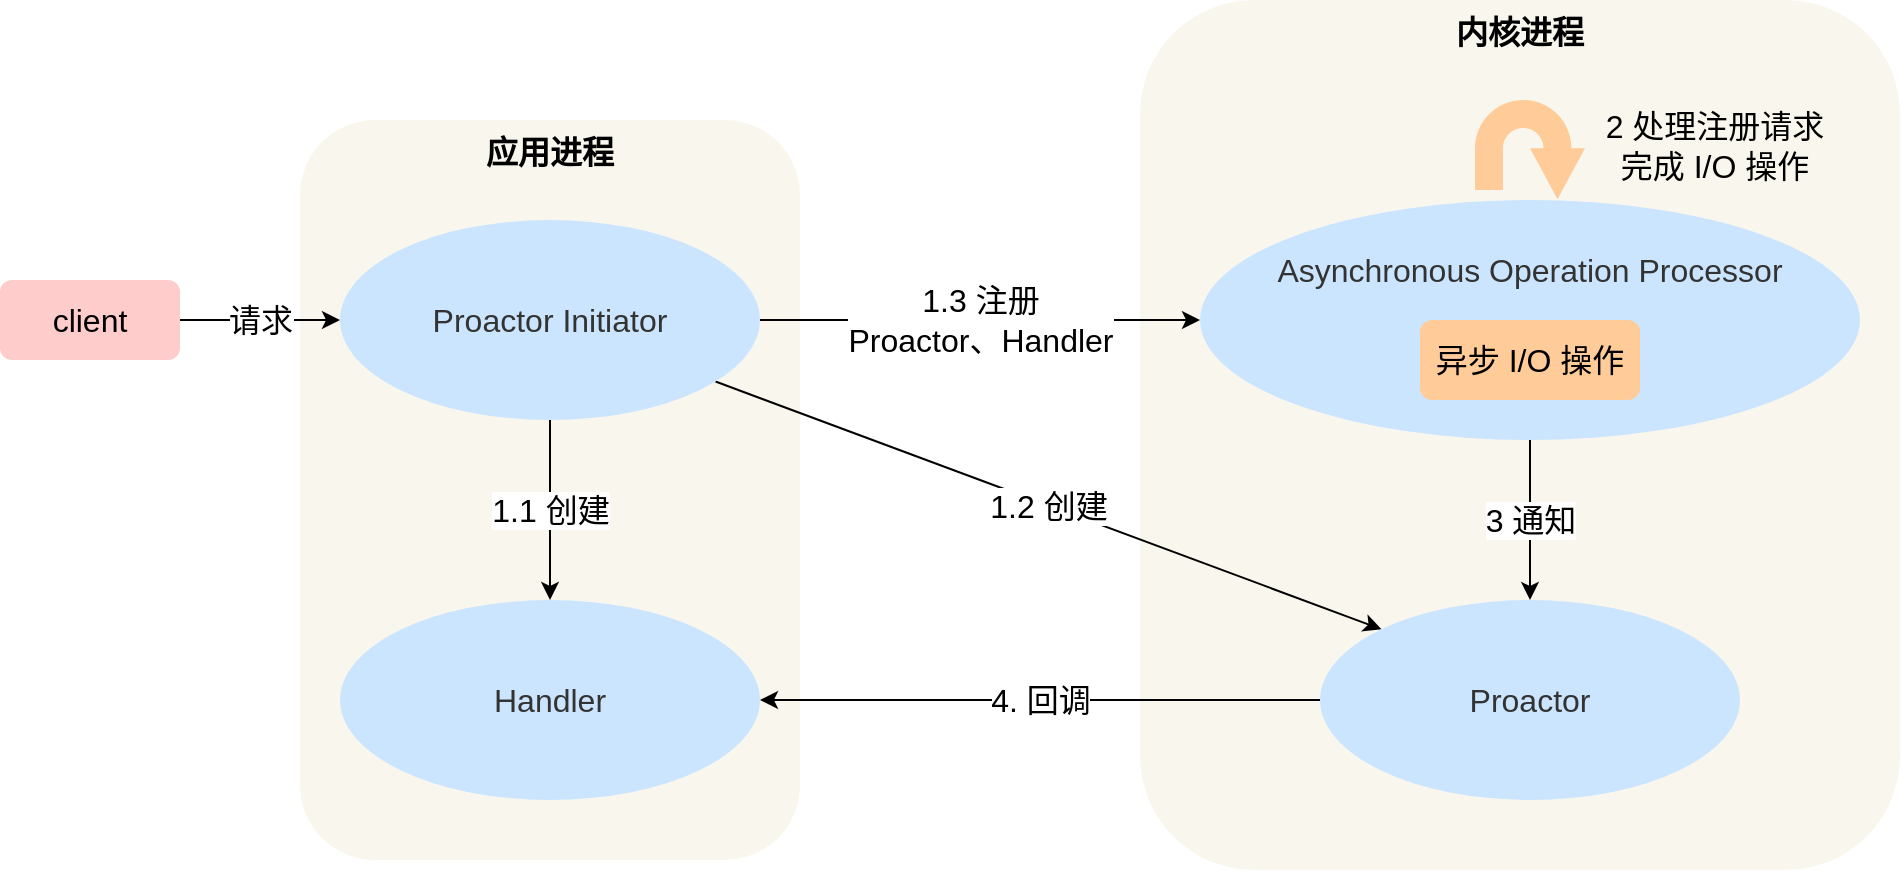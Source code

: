 <mxfile version="14.6.5" type="github">
  <diagram id="9x6UDvH0Cp7vfsusiMpG" name="第 1 页">
    <mxGraphModel dx="1379" dy="546" grid="1" gridSize="10" guides="1" tooltips="1" connect="1" arrows="1" fold="1" page="1" pageScale="1" pageWidth="827" pageHeight="1169" math="0" shadow="0">
      <root>
        <mxCell id="0" />
        <mxCell id="1" parent="0" />
        <mxCell id="qCoTKjnpwcHFoO7noeCt-14" value="&lt;b&gt;内核进程&lt;/b&gt;" style="rounded=1;whiteSpace=wrap;html=1;labelBackgroundColor=none;fontSize=16;verticalAlign=top;fillColor=#f9f7ed;strokeColor=none;" vertex="1" parent="1">
          <mxGeometry x="480" y="20" width="380" height="435" as="geometry" />
        </mxCell>
        <mxCell id="qCoTKjnpwcHFoO7noeCt-13" value="&lt;b&gt;应用进程&lt;/b&gt;" style="rounded=1;whiteSpace=wrap;html=1;labelBackgroundColor=none;fontSize=16;verticalAlign=top;fillColor=#f9f7ed;strokeColor=none;" vertex="1" parent="1">
          <mxGeometry x="60" y="80" width="250" height="370" as="geometry" />
        </mxCell>
        <mxCell id="qCoTKjnpwcHFoO7noeCt-5" value="1.1 创建" style="edgeStyle=orthogonalEdgeStyle;rounded=0;orthogonalLoop=1;jettySize=auto;html=1;fontSize=16;" edge="1" parent="1" source="qCoTKjnpwcHFoO7noeCt-1" target="qCoTKjnpwcHFoO7noeCt-4">
          <mxGeometry relative="1" as="geometry" />
        </mxCell>
        <mxCell id="qCoTKjnpwcHFoO7noeCt-11" value="1.3 注册&lt;br&gt;Proactor、Handler" style="edgeStyle=orthogonalEdgeStyle;rounded=0;orthogonalLoop=1;jettySize=auto;html=1;entryX=0;entryY=0.5;entryDx=0;entryDy=0;fontSize=16;" edge="1" parent="1" source="qCoTKjnpwcHFoO7noeCt-1" target="qCoTKjnpwcHFoO7noeCt-6">
          <mxGeometry relative="1" as="geometry" />
        </mxCell>
        <mxCell id="qCoTKjnpwcHFoO7noeCt-12" value="1.2 创建" style="rounded=0;orthogonalLoop=1;jettySize=auto;html=1;entryX=0;entryY=0;entryDx=0;entryDy=0;fontSize=16;" edge="1" parent="1" source="qCoTKjnpwcHFoO7noeCt-1" target="qCoTKjnpwcHFoO7noeCt-8">
          <mxGeometry relative="1" as="geometry" />
        </mxCell>
        <mxCell id="qCoTKjnpwcHFoO7noeCt-1" value="&lt;span style=&quot;font-size: 16px; color: rgb(51, 51, 51); font-family: &amp;quot;pingfang sc&amp;quot;, &amp;quot;lantinghei sc&amp;quot;, &amp;quot;microsoft yahei&amp;quot;, &amp;quot;hiragino sans gb&amp;quot;, &amp;quot;microsoft sans serif&amp;quot;, &amp;quot;wenquanyi micro hei&amp;quot;, helvetica, sans-serif;&quot;&gt;Proactor Initiator&lt;/span&gt;" style="ellipse;whiteSpace=wrap;html=1;fillColor=#cce5ff;strokeColor=none;labelBackgroundColor=none;" vertex="1" parent="1">
          <mxGeometry x="80" y="130" width="210" height="100" as="geometry" />
        </mxCell>
        <mxCell id="qCoTKjnpwcHFoO7noeCt-4" value="&lt;span style=&quot;font-size: 16px; color: rgb(51, 51, 51); font-family: &amp;quot;pingfang sc&amp;quot;, &amp;quot;lantinghei sc&amp;quot;, &amp;quot;microsoft yahei&amp;quot;, &amp;quot;hiragino sans gb&amp;quot;, &amp;quot;microsoft sans serif&amp;quot;, &amp;quot;wenquanyi micro hei&amp;quot;, helvetica, sans-serif;&quot;&gt;Handler&lt;/span&gt;" style="ellipse;whiteSpace=wrap;html=1;fillColor=#cce5ff;strokeColor=none;labelBackgroundColor=none;" vertex="1" parent="1">
          <mxGeometry x="80" y="320" width="210" height="100" as="geometry" />
        </mxCell>
        <mxCell id="qCoTKjnpwcHFoO7noeCt-9" value="3 通知" style="edgeStyle=orthogonalEdgeStyle;rounded=0;orthogonalLoop=1;jettySize=auto;html=1;fontSize=16;" edge="1" parent="1" source="qCoTKjnpwcHFoO7noeCt-6" target="qCoTKjnpwcHFoO7noeCt-8">
          <mxGeometry relative="1" as="geometry" />
        </mxCell>
        <mxCell id="qCoTKjnpwcHFoO7noeCt-6" value="&lt;span style=&quot;font-size: 16px ; color: rgb(51 , 51 , 51) ; font-family: &amp;#34;pingfang sc&amp;#34; , &amp;#34;lantinghei sc&amp;#34; , &amp;#34;microsoft yahei&amp;#34; , &amp;#34;hiragino sans gb&amp;#34; , &amp;#34;microsoft sans serif&amp;#34; , &amp;#34;wenquanyi micro hei&amp;#34; , &amp;#34;helvetica&amp;#34; , sans-serif&quot;&gt;&lt;br&gt;Asynchronous Operation Processor&lt;/span&gt;" style="ellipse;whiteSpace=wrap;html=1;fillColor=#cce5ff;strokeColor=none;labelBackgroundColor=none;verticalAlign=top;" vertex="1" parent="1">
          <mxGeometry x="510" y="120" width="330" height="120" as="geometry" />
        </mxCell>
        <mxCell id="qCoTKjnpwcHFoO7noeCt-7" value="异步 I/O 操作" style="rounded=1;whiteSpace=wrap;html=1;labelBackgroundColor=none;fontSize=16;fillColor=#ffcc99;strokeColor=none;" vertex="1" parent="1">
          <mxGeometry x="620" y="180" width="110" height="40" as="geometry" />
        </mxCell>
        <mxCell id="qCoTKjnpwcHFoO7noeCt-10" value="4. 回调" style="edgeStyle=orthogonalEdgeStyle;rounded=0;orthogonalLoop=1;jettySize=auto;html=1;entryX=1;entryY=0.5;entryDx=0;entryDy=0;fontSize=16;" edge="1" parent="1" source="qCoTKjnpwcHFoO7noeCt-8" target="qCoTKjnpwcHFoO7noeCt-4">
          <mxGeometry relative="1" as="geometry" />
        </mxCell>
        <mxCell id="qCoTKjnpwcHFoO7noeCt-8" value="&lt;span style=&quot;font-size: 16px; color: rgb(51, 51, 51); font-family: &amp;quot;pingfang sc&amp;quot;, &amp;quot;lantinghei sc&amp;quot;, &amp;quot;microsoft yahei&amp;quot;, &amp;quot;hiragino sans gb&amp;quot;, &amp;quot;microsoft sans serif&amp;quot;, &amp;quot;wenquanyi micro hei&amp;quot;, helvetica, sans-serif;&quot;&gt;Proactor&lt;/span&gt;" style="ellipse;whiteSpace=wrap;html=1;fillColor=#cce5ff;strokeColor=none;labelBackgroundColor=none;" vertex="1" parent="1">
          <mxGeometry x="570" y="320" width="210" height="100" as="geometry" />
        </mxCell>
        <mxCell id="qCoTKjnpwcHFoO7noeCt-16" value="请求" style="edgeStyle=none;rounded=0;orthogonalLoop=1;jettySize=auto;html=1;fontSize=16;" edge="1" parent="1" source="qCoTKjnpwcHFoO7noeCt-15" target="qCoTKjnpwcHFoO7noeCt-1">
          <mxGeometry relative="1" as="geometry" />
        </mxCell>
        <mxCell id="qCoTKjnpwcHFoO7noeCt-15" value="client" style="rounded=1;whiteSpace=wrap;html=1;labelBackgroundColor=none;fontSize=16;fillColor=#ffcccc;strokeColor=none;" vertex="1" parent="1">
          <mxGeometry x="-90" y="160" width="90" height="40" as="geometry" />
        </mxCell>
        <mxCell id="qCoTKjnpwcHFoO7noeCt-17" value="" style="html=1;shadow=0;dashed=0;align=center;verticalAlign=middle;shape=mxgraph.arrows2.uTurnArrow;dy=7;arrowHead=27.5;dx2=25.5;labelBackgroundColor=none;fontSize=16;rotation=90;fillColor=#ffcc99;strokeColor=none;" vertex="1" parent="1">
          <mxGeometry x="652.5" y="65" width="45" height="55" as="geometry" />
        </mxCell>
        <mxCell id="qCoTKjnpwcHFoO7noeCt-18" value="2 处理注册请求&lt;br&gt;完成 I/O 操作" style="text;html=1;align=center;verticalAlign=middle;resizable=0;points=[];autosize=1;strokeColor=none;fontSize=16;" vertex="1" parent="1">
          <mxGeometry x="707" y="72.5" width="120" height="40" as="geometry" />
        </mxCell>
      </root>
    </mxGraphModel>
  </diagram>
</mxfile>
